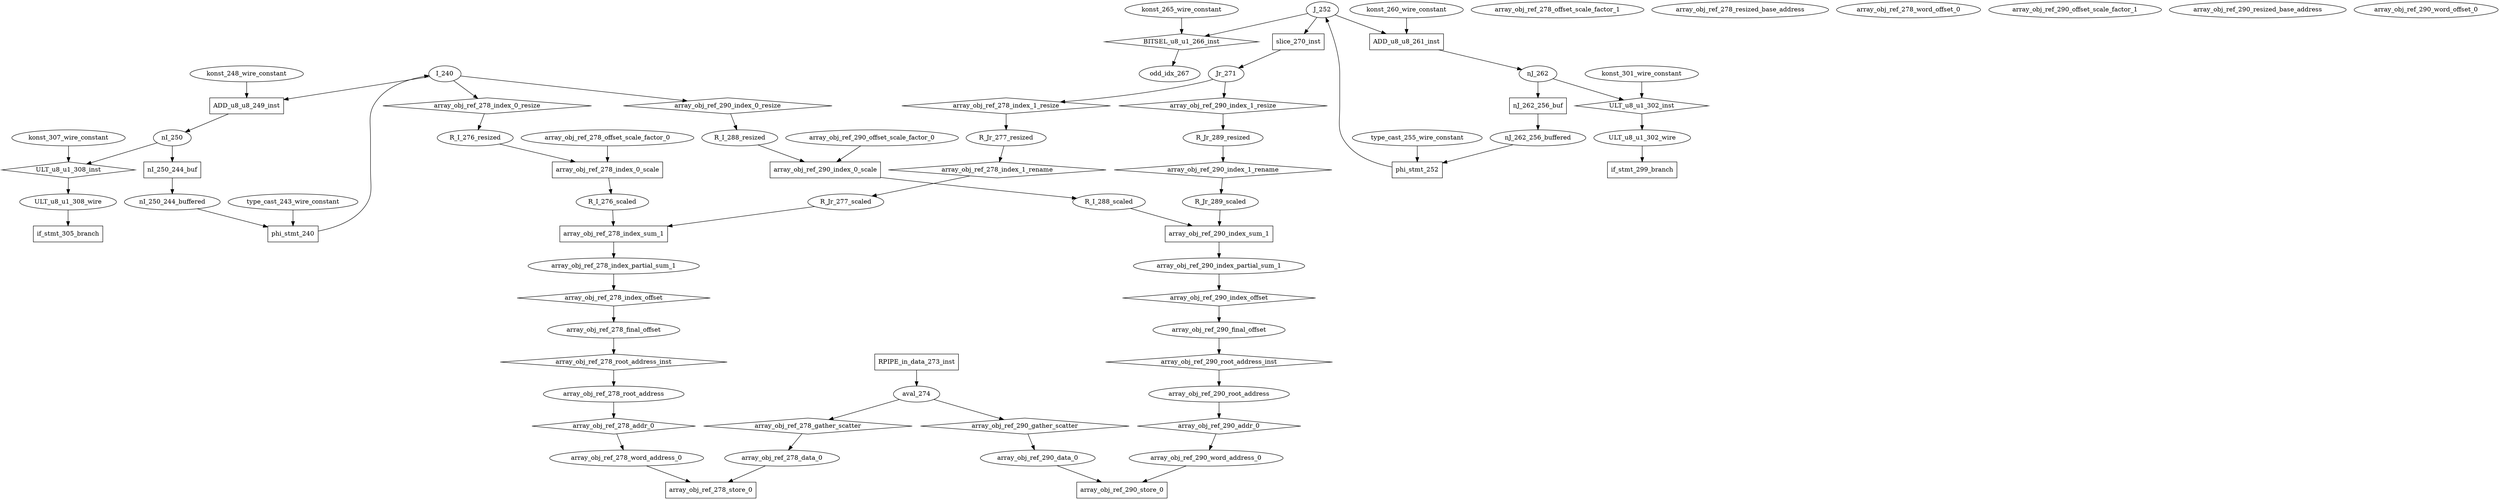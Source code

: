 digraph data_path {
  I_240 [shape=ellipse];
  J_252 [shape=ellipse];
  Jr_271 [shape=ellipse];
  R_I_276_resized [shape=ellipse];
  R_I_276_scaled [shape=ellipse];
  R_I_288_resized [shape=ellipse];
  R_I_288_scaled [shape=ellipse];
  R_Jr_277_resized [shape=ellipse];
  R_Jr_277_scaled [shape=ellipse];
  R_Jr_289_resized [shape=ellipse];
  R_Jr_289_scaled [shape=ellipse];
  ULT_u8_u1_302_wire [shape=ellipse];
  ULT_u8_u1_308_wire [shape=ellipse];
  array_obj_ref_278_data_0 [shape=ellipse];
  array_obj_ref_278_final_offset [shape=ellipse];
  array_obj_ref_278_index_partial_sum_1 [shape=ellipse];
  array_obj_ref_278_offset_scale_factor_0 [shape=ellipse];
  array_obj_ref_278_offset_scale_factor_1 [shape=ellipse];
  array_obj_ref_278_resized_base_address [shape=ellipse];
  array_obj_ref_278_root_address [shape=ellipse];
  array_obj_ref_278_word_address_0 [shape=ellipse];
  array_obj_ref_278_word_offset_0 [shape=ellipse];
  array_obj_ref_290_data_0 [shape=ellipse];
  array_obj_ref_290_final_offset [shape=ellipse];
  array_obj_ref_290_index_partial_sum_1 [shape=ellipse];
  array_obj_ref_290_offset_scale_factor_0 [shape=ellipse];
  array_obj_ref_290_offset_scale_factor_1 [shape=ellipse];
  array_obj_ref_290_resized_base_address [shape=ellipse];
  array_obj_ref_290_root_address [shape=ellipse];
  array_obj_ref_290_word_address_0 [shape=ellipse];
  array_obj_ref_290_word_offset_0 [shape=ellipse];
  aval_274 [shape=ellipse];
  konst_248_wire_constant [shape=ellipse];
  konst_260_wire_constant [shape=ellipse];
  konst_265_wire_constant [shape=ellipse];
  konst_301_wire_constant [shape=ellipse];
  konst_307_wire_constant [shape=ellipse];
  nI_250 [shape=ellipse];
  nI_250_244_buffered [shape=ellipse];
  nJ_262 [shape=ellipse];
  nJ_262_256_buffered [shape=ellipse];
  odd_idx_267 [shape=ellipse];
  type_cast_243_wire_constant [shape=ellipse];
  type_cast_255_wire_constant [shape=ellipse];
  ADD_u8_u8_249_inst [shape=rectangle];
I_240  -> ADD_u8_u8_249_inst;
konst_248_wire_constant  -> ADD_u8_u8_249_inst;
ADD_u8_u8_249_inst -> nI_250;
  ADD_u8_u8_261_inst [shape=rectangle];
J_252  -> ADD_u8_u8_261_inst;
konst_260_wire_constant  -> ADD_u8_u8_261_inst;
ADD_u8_u8_261_inst -> nJ_262;
  BITSEL_u8_u1_266_inst [shape=diamond];
J_252  -> BITSEL_u8_u1_266_inst;
konst_265_wire_constant  -> BITSEL_u8_u1_266_inst;
BITSEL_u8_u1_266_inst -> odd_idx_267;
  RPIPE_in_data_273_inst [shape=rectangle];
RPIPE_in_data_273_inst -> aval_274;
  ULT_u8_u1_302_inst [shape=diamond];
nJ_262  -> ULT_u8_u1_302_inst;
konst_301_wire_constant  -> ULT_u8_u1_302_inst;
ULT_u8_u1_302_inst -> ULT_u8_u1_302_wire;
  ULT_u8_u1_308_inst [shape=diamond];
nI_250  -> ULT_u8_u1_308_inst;
konst_307_wire_constant  -> ULT_u8_u1_308_inst;
ULT_u8_u1_308_inst -> ULT_u8_u1_308_wire;
  array_obj_ref_278_addr_0 [shape=diamond];
array_obj_ref_278_root_address  -> array_obj_ref_278_addr_0;
array_obj_ref_278_addr_0 -> array_obj_ref_278_word_address_0;
  array_obj_ref_278_gather_scatter [shape=diamond];
aval_274  -> array_obj_ref_278_gather_scatter;
array_obj_ref_278_gather_scatter -> array_obj_ref_278_data_0;
  array_obj_ref_278_index_0_resize [shape=diamond];
I_240  -> array_obj_ref_278_index_0_resize;
array_obj_ref_278_index_0_resize -> R_I_276_resized;
  array_obj_ref_278_index_0_scale [shape=rectangle];
R_I_276_resized  -> array_obj_ref_278_index_0_scale;
array_obj_ref_278_offset_scale_factor_0  -> array_obj_ref_278_index_0_scale;
array_obj_ref_278_index_0_scale -> R_I_276_scaled;
  array_obj_ref_278_index_1_rename [shape=diamond];
R_Jr_277_resized  -> array_obj_ref_278_index_1_rename;
array_obj_ref_278_index_1_rename -> R_Jr_277_scaled;
  array_obj_ref_278_index_1_resize [shape=diamond];
Jr_271  -> array_obj_ref_278_index_1_resize;
array_obj_ref_278_index_1_resize -> R_Jr_277_resized;
  array_obj_ref_278_index_offset [shape=diamond];
array_obj_ref_278_index_partial_sum_1  -> array_obj_ref_278_index_offset;
array_obj_ref_278_index_offset -> array_obj_ref_278_final_offset;
  array_obj_ref_278_index_sum_1 [shape=rectangle];
R_Jr_277_scaled  -> array_obj_ref_278_index_sum_1;
R_I_276_scaled  -> array_obj_ref_278_index_sum_1;
array_obj_ref_278_index_sum_1 -> array_obj_ref_278_index_partial_sum_1;
  array_obj_ref_278_root_address_inst [shape=diamond];
array_obj_ref_278_final_offset  -> array_obj_ref_278_root_address_inst;
array_obj_ref_278_root_address_inst -> array_obj_ref_278_root_address;
  array_obj_ref_278_store_0 [shape=rectangle];
array_obj_ref_278_word_address_0  -> array_obj_ref_278_store_0;
array_obj_ref_278_data_0  -> array_obj_ref_278_store_0;
  array_obj_ref_290_addr_0 [shape=diamond];
array_obj_ref_290_root_address  -> array_obj_ref_290_addr_0;
array_obj_ref_290_addr_0 -> array_obj_ref_290_word_address_0;
  array_obj_ref_290_gather_scatter [shape=diamond];
aval_274  -> array_obj_ref_290_gather_scatter;
array_obj_ref_290_gather_scatter -> array_obj_ref_290_data_0;
  array_obj_ref_290_index_0_resize [shape=diamond];
I_240  -> array_obj_ref_290_index_0_resize;
array_obj_ref_290_index_0_resize -> R_I_288_resized;
  array_obj_ref_290_index_0_scale [shape=rectangle];
R_I_288_resized  -> array_obj_ref_290_index_0_scale;
array_obj_ref_290_offset_scale_factor_0  -> array_obj_ref_290_index_0_scale;
array_obj_ref_290_index_0_scale -> R_I_288_scaled;
  array_obj_ref_290_index_1_rename [shape=diamond];
R_Jr_289_resized  -> array_obj_ref_290_index_1_rename;
array_obj_ref_290_index_1_rename -> R_Jr_289_scaled;
  array_obj_ref_290_index_1_resize [shape=diamond];
Jr_271  -> array_obj_ref_290_index_1_resize;
array_obj_ref_290_index_1_resize -> R_Jr_289_resized;
  array_obj_ref_290_index_offset [shape=diamond];
array_obj_ref_290_index_partial_sum_1  -> array_obj_ref_290_index_offset;
array_obj_ref_290_index_offset -> array_obj_ref_290_final_offset;
  array_obj_ref_290_index_sum_1 [shape=rectangle];
R_Jr_289_scaled  -> array_obj_ref_290_index_sum_1;
R_I_288_scaled  -> array_obj_ref_290_index_sum_1;
array_obj_ref_290_index_sum_1 -> array_obj_ref_290_index_partial_sum_1;
  array_obj_ref_290_root_address_inst [shape=diamond];
array_obj_ref_290_final_offset  -> array_obj_ref_290_root_address_inst;
array_obj_ref_290_root_address_inst -> array_obj_ref_290_root_address;
  array_obj_ref_290_store_0 [shape=rectangle];
array_obj_ref_290_word_address_0  -> array_obj_ref_290_store_0;
array_obj_ref_290_data_0  -> array_obj_ref_290_store_0;
  if_stmt_299_branch [shape=rectangle];
ULT_u8_u1_302_wire  -> if_stmt_299_branch;
  if_stmt_305_branch [shape=rectangle];
ULT_u8_u1_308_wire  -> if_stmt_305_branch;
  nI_250_244_buf [shape=rectangle];
nI_250  -> nI_250_244_buf;
nI_250_244_buf -> nI_250_244_buffered;
  nJ_262_256_buf [shape=rectangle];
nJ_262  -> nJ_262_256_buf;
nJ_262_256_buf -> nJ_262_256_buffered;
  phi_stmt_240 [shape=rectangle];
type_cast_243_wire_constant  -> phi_stmt_240;
nI_250_244_buffered  -> phi_stmt_240;
phi_stmt_240 -> I_240;
  phi_stmt_252 [shape=rectangle];
type_cast_255_wire_constant  -> phi_stmt_252;
nJ_262_256_buffered  -> phi_stmt_252;
phi_stmt_252 -> J_252;
  slice_270_inst [shape=rectangle];
J_252  -> slice_270_inst;
slice_270_inst -> Jr_271;
}
